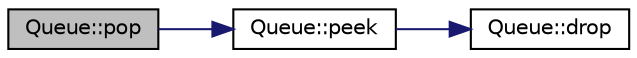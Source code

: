 digraph "Queue::pop"
{
  edge [fontname="Helvetica",fontsize="10",labelfontname="Helvetica",labelfontsize="10"];
  node [fontname="Helvetica",fontsize="10",shape=record];
  rankdir="LR";
  Node55 [label="Queue::pop",height=0.2,width=0.4,color="black", fillcolor="grey75", style="filled", fontcolor="black"];
  Node55 -> Node56 [color="midnightblue",fontsize="10",style="solid",fontname="Helvetica"];
  Node56 [label="Queue::peek",height=0.2,width=0.4,color="black", fillcolor="white", style="filled",URL="$class_queue.html#a5a715cb528a84594bab04cb73afbfc4b",tooltip="Peek record from queue. "];
  Node56 -> Node57 [color="midnightblue",fontsize="10",style="solid",fontname="Helvetica"];
  Node57 [label="Queue::drop",height=0.2,width=0.4,color="black", fillcolor="white", style="filled",URL="$class_queue.html#a29b1ce254f3ba5f5f03c5c7c6ef6ccc7",tooltip="Drop current record from queue. "];
}
